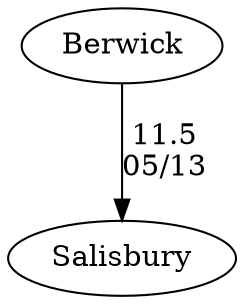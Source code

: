digraph boys4foursBerwick {Berwick [URL="boys4foursBerwickBerwick.html"];Salisbury [URL="boys4foursBerwickSalisbury.html"];Berwick -> Salisbury[label="11.5
05/13", weight="89", tooltip="NEIRA,Kent Invitational			
Distance: 1500m Conditions: Conditions varied a lot during the races. Mostly a head crosswind, sometimes gusting over 15mph Comments: Great day of racing. The wind changed quite a bit during the day, but it was fair racing in windy conditions. Thank you to all the teams that raced today!
None", URL="http://www.row2k.com/results/resultspage.cfm?UID=4A9881B1D8670B3CE7C48DAA19322EE5&cat=5", random="random"]}